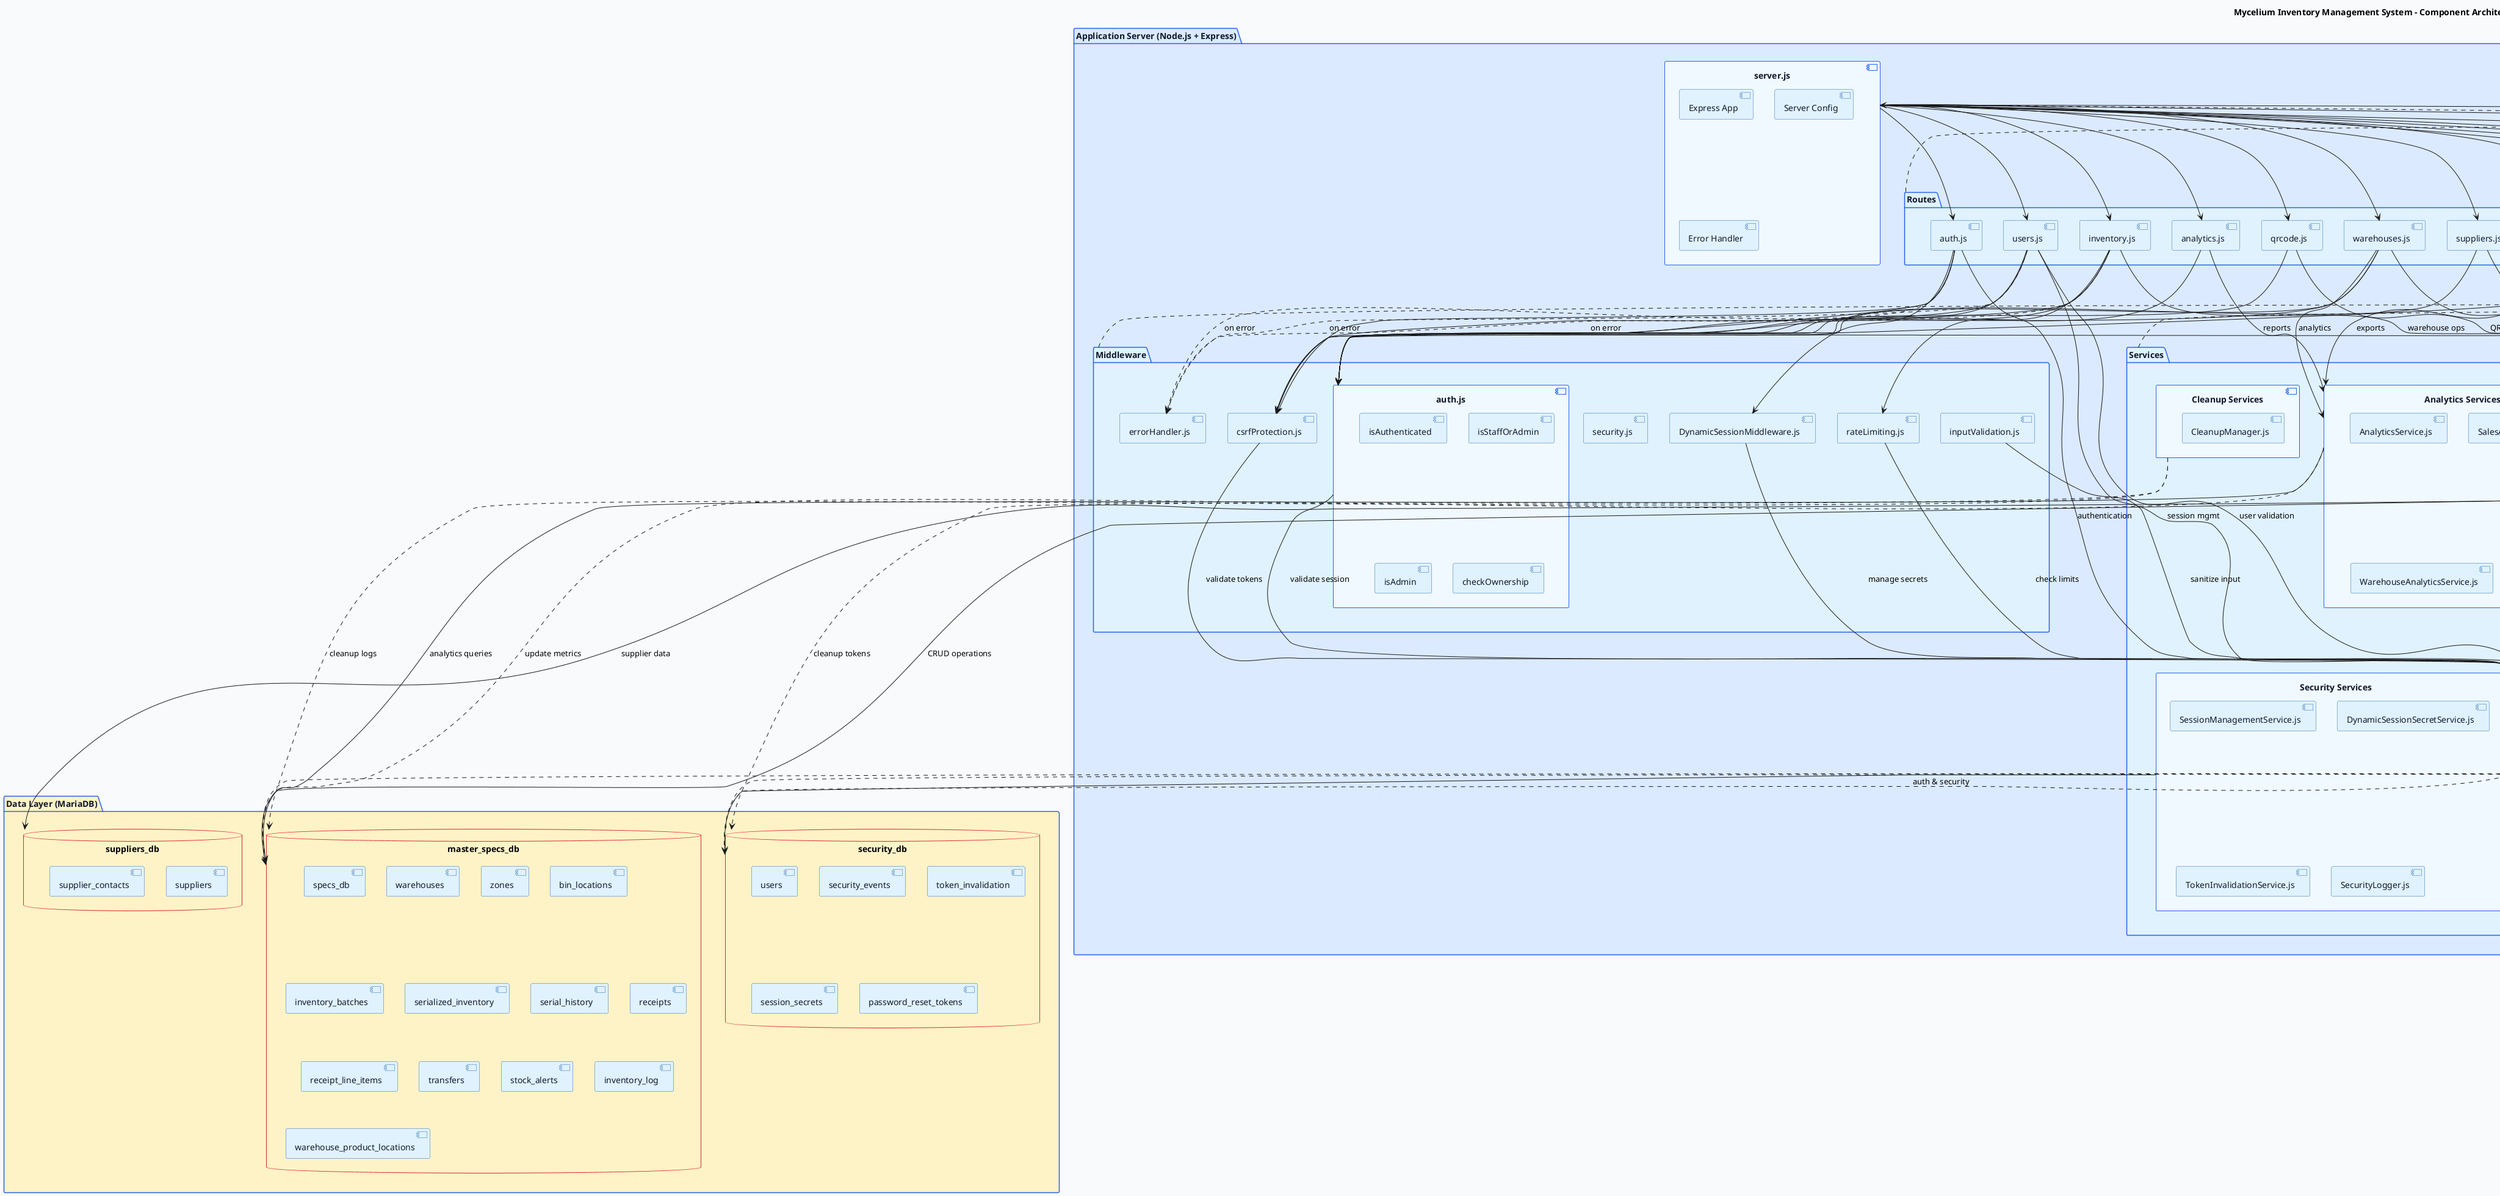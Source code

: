@startuml system-components
title Mycelium Inventory Management System - Component Architecture

skinparam backgroundColor #f8fafc
skinparam component {
  BackgroundColor #e0f2fe
  BorderColor #2b6cb0
  FontColor #0f172a
}
skinparam package {
  BackgroundColor #f0f9ff
  BorderColor #2563eb
  FontColor #0f172a
}
skinparam database {
  BackgroundColor #fef3c7
  BorderColor #dc2626
}

' ===== Client Layer =====
package "Client Layer" #dcfce7 {
  [Browser Client] as Browser
  component "EJS Templates" as EJS {
    [dashboard.ejs]
    [login.ejs]
    [inventory views]
    [warehouse views]
    [partials]
  }
  component "Client JavaScript" as ClientJS {
    [QR Scanner]
    [Form Validation]
    [Charts & Analytics]
    [Interactive UI]
  }
  component "Static Assets" as Assets {
    [style.css]
    [images]
    [QR codes]
  }
}

' ===== Application Server =====
package "Application Server (Node.js + Express)" #dbeafe {
  
  ' Main Server
  component "server.js" as Server {
    [Express App]
    [Server Config]
    [Error Handler]
  }
  
  ' Routes Layer
  package "Routes" #e0f2fe {
    component [auth.js] as AuthRoute
    component [users.js] as UsersRoute
    component [dashboard.js] as DashboardRoute
    component [inventory.js] as InventoryRoute
    component [phones.js] as PhonesRoute
    component [warehouses.js] as WarehousesRoute
    component [suppliers.js] as SuppliersRoute
    component [receipts.js] as ReceiptsRoute
    component [qrcode.js] as QRCodeRoute
    component [analytics.js] as AnalyticsRoute
    component [reports.js] as ReportsRoute
  }
  
  ' Middleware Layer
  package "Middleware" #e0f2fe {
    component [auth.js] as AuthMW {
      [isAuthenticated]
      [isStaffOrAdmin]
      [isAdmin]
      [checkOwnership]
    }
    component [csrfProtection.js] as CSRF
    component [rateLimiting.js] as RateLimit
    component [security.js] as SecurityMW
    component [inputValidation.js] as Validation
    component [errorHandler.js] as ErrorHandler
    component [DynamicSessionMiddleware.js] as SessionMW
  }
  
  ' Services Layer
  package "Services" #e0f2fe {
    component "Core Services" as CoreServices {
      [WarehouseService.js]
      [ReceiptService.js]
      [QRCodeService.js]
    }
    component "Analytics Services" as AnalyticsServices {
      [AnalyticsService.js]
      [SalesAnalyticsService.js]
      [WarehouseAnalyticsService.js]
    }
    component "Security Services" as SecurityServices {
      [SessionManagementService.js]
      [DynamicSessionSecretService.js]
      [TokenInvalidationService.js]
      [SecurityLogger.js]
    }
    component "Validation Services" as ValidationServices {
      [UserValidationService.js]
      [BaseValidationService.js]
      [PasswordValidator.js]
      [SanitizationService.js]
    }
    component "Notification Services" as NotificationServices {
      [notifications.js]
    }
    component "Cleanup Services" as CleanupServices {
      [CleanupManager.js]
    }
  }
  
  ' Configuration
  package "Configuration" #e0f2fe {
    component [database.js] as DBConfig
    component [auth-database.js] as AuthDBConfig
    component [analytics.js] as AnalyticsConfig
    component [.env] as EnvConfig
  }
}

' ===== Data Layer =====
package "Data Layer (MariaDB)" #fef3c7 {
  database "master_specs_db" as MasterDB {
    [specs_db]
    [warehouses]
    [zones]
    [bin_locations]
    [inventory_batches]
    [serialized_inventory]
    [serial_history]
    [receipts]
    [receipt_line_items]
    [transfers]
    [stock_alerts]
    [inventory_log]
    [warehouse_product_locations]
  }
  
  database "suppliers_db" as SuppliersDB {
    [suppliers]
    [supplier_contacts]
  }
  
  database "security_db" as SecurityDB {
    [users]
    [security_events]
    [token_invalidation]
    [session_secrets]
    [password_reset_tokens]
  }
}

' ===== External Services =====
package "External Services" {
  component [Email Service] as Email
  component [SMS Service] as SMS
  component [QR Code Library] as QRLib
  component [PDF Generator] as PDF
  component [Excel Generator] as Excel
}

' ===== Request Flow =====
Browser --> Server : HTTPS Request
Server --> EJS : Render Views
Server --> ClientJS : Serve JS
Server --> Assets : Serve Static

' Routes to Middleware
Server --> AuthRoute
Server --> UsersRoute
Server --> DashboardRoute
Server --> InventoryRoute
Server --> PhonesRoute
Server --> WarehousesRoute
Server --> SuppliersRoute
Server --> ReceiptsRoute
Server --> QRCodeRoute
Server --> AnalyticsRoute
Server --> ReportsRoute

' Middleware Flow
AuthRoute --> AuthMW
AuthRoute --> CSRF
AuthRoute --> SessionMW
UsersRoute --> AuthMW
UsersRoute --> CSRF
InventoryRoute --> AuthMW
InventoryRoute --> CSRF
InventoryRoute --> RateLimit
WarehousesRoute --> AuthMW
WarehousesRoute --> CSRF
SuppliersRoute --> AuthMW
ReceiptsRoute --> AuthMW
QRCodeRoute --> AuthMW
AnalyticsRoute --> AuthMW
ReportsRoute --> AuthMW

' All routes use error handler
AuthRoute ..> ErrorHandler : on error
UsersRoute ..> ErrorHandler : on error
InventoryRoute ..> ErrorHandler : on error

' Middleware to Services
AuthMW --> SecurityServices : validate session
SessionMW --> SecurityServices : manage secrets
CSRF --> SecurityServices : validate tokens
RateLimit --> SecurityServices : check limits
Validation --> ValidationServices : sanitize input

' Services to Configuration
CoreServices --> DBConfig : connection pool
AnalyticsServices --> DBConfig : connection pool
SecurityServices --> AuthDBConfig : security DB
CoreServices --> EnvConfig : settings

' Routes to Services
AuthRoute --> SecurityServices : authentication
UsersRoute --> ValidationServices : user validation
UsersRoute --> SecurityServices : session mgmt
InventoryRoute --> CoreServices : warehouse ops
PhonesRoute --> CoreServices : product mgmt
WarehousesRoute --> CoreServices : warehouse mgmt
WarehousesRoute --> AnalyticsServices : analytics
SuppliersRoute --> CoreServices : supplier mgmt
ReceiptsRoute --> CoreServices : receipt ops
QRCodeRoute --> CoreServices : QR generation
AnalyticsRoute --> AnalyticsServices : reports
ReportsRoute --> AnalyticsServices : exports

' Services to Database
CoreServices --> MasterDB : CRUD operations
CoreServices --> SuppliersDB : supplier data
AnalyticsServices --> MasterDB : analytics queries
SecurityServices --> SecurityDB : auth & security
ValidationServices ..> SecurityDB : check users

' Services to External
CoreServices --> QRLib : generate QR codes
ReceiptsRoute --> PDF : generate PDFs
ReportsRoute --> Excel : generate spreadsheets
NotificationServices --> Email : send emails
NotificationServices --> SMS : send SMS
SecurityServices --> Email : security alerts

' Background Jobs
CleanupServices ..> SecurityDB : cleanup tokens
CleanupServices ..> MasterDB : cleanup logs
AnalyticsServices ..> MasterDB : update metrics

' ===== Notes =====
note right of Browser
  **Client Responsibilities:**
  • Render UI
  • Handle user interactions
  • QR code scanning
  • Form submissions
  • Display charts/analytics
  • Client-side validation
end note

note right of "Routes"
  **Route Responsibilities:**
  • Handle HTTP requests
  • Apply middleware
  • Call services
  • Return responses
  • Render views
  
  **Protected by:**
  • Authentication
  • CSRF protection
  • Rate limiting
  • Input validation
end note

note right of "Middleware"
  **Middleware Chain:**
  1. Session validation
  2. CSRF check
  3. Rate limiting
  4. Authorization
  5. Input validation
  6. Error handling
  
  **Security First:**
  All state-changing operations
  require authentication + CSRF.
end note

note right of "Services"
  **Service Layer Benefits:**
  • Business logic separation
  • Reusable code
  • Easier testing
  • Clear dependencies
  • Maintainability
  
  **No direct DB access from routes**
  All data operations through services.
end note

note right of MasterDB
  **Master Database:**
  Core inventory operations
  with multi-level tracking:
  • Warehouse → Zone → Bin
  • Batch tracking (FIFO/FEFO)
  • Serial tracking
  • Complete audit trail
end note

note right of SecurityDB
  **Security Database:**
  Authentication & authorization
  • User accounts & roles
  • Session management
  • Security events
  • Token blacklist
end note

note bottom of Server
  **Technology Stack:**
  • Node.js v18+
  • Express.js 4.x
  • EJS templating
  • MariaDB 10.x
  • bcrypt for passwords
  • express-session
  • CSRF protection
  • Rate limiting
end note

@enduml
